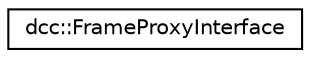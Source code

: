 digraph "类继承关系图"
{
  edge [fontname="Helvetica",fontsize="10",labelfontname="Helvetica",labelfontsize="10"];
  node [fontname="Helvetica",fontsize="10",shape=record];
  rankdir="LR";
  Node0 [label="dcc::FrameProxyInterface",height=0.2,width=0.4,color="black", fillcolor="white", style="filled",URL="$classdcc_1_1_frame_proxy_interface.html"];
}
